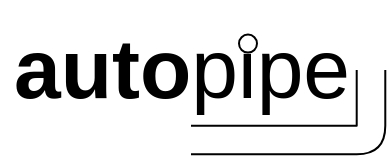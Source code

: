 <mxfile version="12.0.2" type="device" pages="1"><diagram id="Rl7alLmBy_s36TkW_nzl" name="Page-1"><mxGraphModel dx="558" dy="384" grid="0" gridSize="10" guides="1" tooltips="1" connect="1" arrows="1" fold="1" page="1" pageScale="1" pageWidth="200" pageHeight="80" math="0" shadow="0"><root><mxCell id="0"/><mxCell id="1" parent="0"/><mxCell id="5b_APN0i6TfslBOzI79--1" value="&lt;font style=&quot;font-size: 42px&quot;&gt;&lt;b&gt;auto&lt;/b&gt;pipe&lt;/font&gt;" style="text;html=1;strokeColor=none;fillColor=none;align=center;verticalAlign=middle;whiteSpace=wrap;rounded=0;" vertex="1" parent="1"><mxGeometry x="0.5" y="-5" width="180" height="70" as="geometry"/></mxCell><mxCell id="5b_APN0i6TfslBOzI79--2" value="" style="shape=link;html=1;width=14.286;exitX=1;exitY=0.5;exitDx=0;exitDy=0;entryX=0.5;entryY=1;entryDx=0;entryDy=0;" edge="1" parent="1"><mxGeometry width="50" height="50" relative="1" as="geometry"><mxPoint x="185.5" y="30" as="sourcePoint"/><mxPoint x="95.5" y="65.0" as="targetPoint"/><Array as="points"><mxPoint x="185.5" y="65"/></Array></mxGeometry></mxCell><mxCell id="5b_APN0i6TfslBOzI79--4" value="" style="ellipse;whiteSpace=wrap;html=1;" vertex="1" parent="1"><mxGeometry x="119.5" y="12.302" width="9" height="9" as="geometry"/></mxCell></root></mxGraphModel></diagram></mxfile>